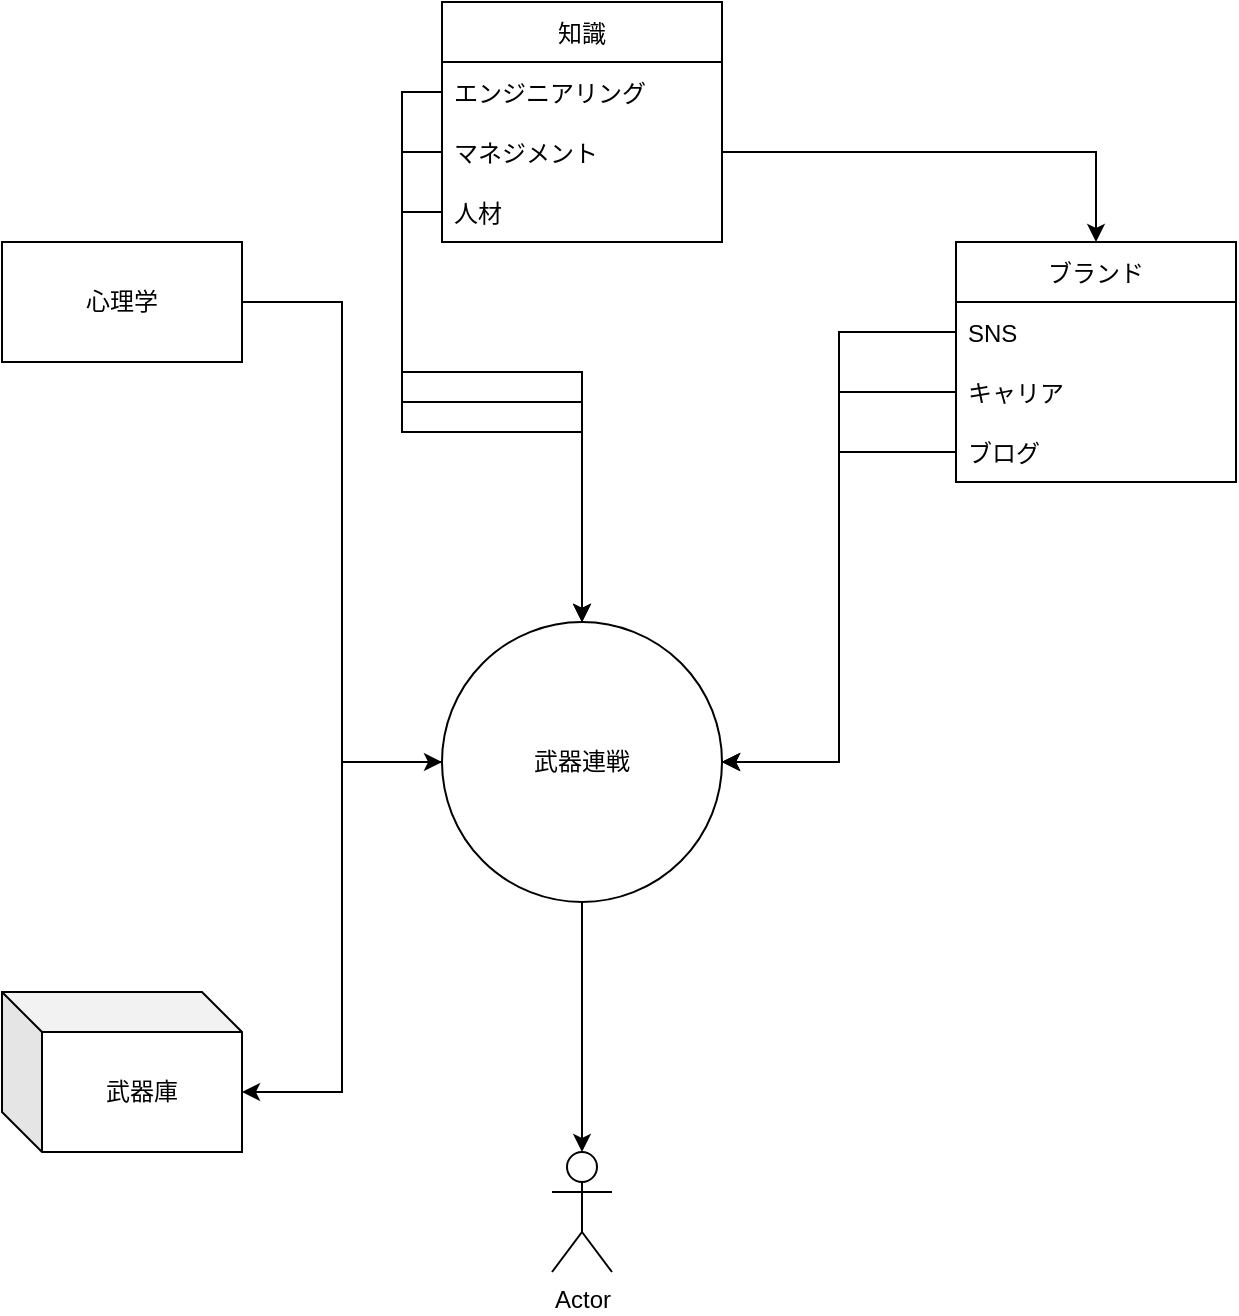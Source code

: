 <mxfile version="20.2.7" type="github">
  <diagram name="Page-1" id="97916047-d0de-89f5-080d-49f4d83e522f">
    <mxGraphModel dx="1581" dy="737" grid="1" gridSize="10" guides="1" tooltips="1" connect="1" arrows="1" fold="1" page="1" pageScale="1.5" pageWidth="1169" pageHeight="827" background="none" math="0" shadow="0">
      <root>
        <mxCell id="0" />
        <mxCell id="1" parent="0" />
        <mxCell id="0nxCwqBTvq34lqj69ZZ7-71" value="知識" style="swimlane;fontStyle=0;childLayout=stackLayout;horizontal=1;startSize=30;horizontalStack=0;resizeParent=1;resizeParentMax=0;resizeLast=0;collapsible=1;marginBottom=0;" vertex="1" parent="1">
          <mxGeometry x="788" y="395" width="140" height="120" as="geometry">
            <mxRectangle x="788" y="395" width="60" height="30" as="alternateBounds" />
          </mxGeometry>
        </mxCell>
        <mxCell id="0nxCwqBTvq34lqj69ZZ7-72" value="エンジニアリング" style="text;strokeColor=none;fillColor=none;align=left;verticalAlign=middle;spacingLeft=4;spacingRight=4;overflow=hidden;points=[[0,0.5],[1,0.5]];portConstraint=eastwest;rotatable=0;" vertex="1" parent="0nxCwqBTvq34lqj69ZZ7-71">
          <mxGeometry y="30" width="140" height="30" as="geometry" />
        </mxCell>
        <mxCell id="0nxCwqBTvq34lqj69ZZ7-73" value="マネジメント" style="text;strokeColor=none;fillColor=none;align=left;verticalAlign=middle;spacingLeft=4;spacingRight=4;overflow=hidden;points=[[0,0.5],[1,0.5]];portConstraint=eastwest;rotatable=0;" vertex="1" parent="0nxCwqBTvq34lqj69ZZ7-71">
          <mxGeometry y="60" width="140" height="30" as="geometry" />
        </mxCell>
        <mxCell id="0nxCwqBTvq34lqj69ZZ7-74" value="人材" style="text;strokeColor=none;fillColor=none;align=left;verticalAlign=middle;spacingLeft=4;spacingRight=4;overflow=hidden;points=[[0,0.5],[1,0.5]];portConstraint=eastwest;rotatable=0;" vertex="1" parent="0nxCwqBTvq34lqj69ZZ7-71">
          <mxGeometry y="90" width="140" height="30" as="geometry" />
        </mxCell>
        <mxCell id="0nxCwqBTvq34lqj69ZZ7-75" value="ブランド" style="swimlane;fontStyle=0;childLayout=stackLayout;horizontal=1;startSize=30;horizontalStack=0;resizeParent=1;resizeParentMax=0;resizeLast=0;collapsible=1;marginBottom=0;" vertex="1" parent="1">
          <mxGeometry x="1045" y="515" width="140" height="120" as="geometry">
            <mxRectangle x="1045" y="515" width="90" height="30" as="alternateBounds" />
          </mxGeometry>
        </mxCell>
        <mxCell id="0nxCwqBTvq34lqj69ZZ7-76" value="SNS" style="text;strokeColor=none;fillColor=none;align=left;verticalAlign=middle;spacingLeft=4;spacingRight=4;overflow=hidden;points=[[0,0.5],[1,0.5]];portConstraint=eastwest;rotatable=0;" vertex="1" parent="0nxCwqBTvq34lqj69ZZ7-75">
          <mxGeometry y="30" width="140" height="30" as="geometry" />
        </mxCell>
        <mxCell id="0nxCwqBTvq34lqj69ZZ7-77" value="キャリア" style="text;strokeColor=none;fillColor=none;align=left;verticalAlign=middle;spacingLeft=4;spacingRight=4;overflow=hidden;points=[[0,0.5],[1,0.5]];portConstraint=eastwest;rotatable=0;" vertex="1" parent="0nxCwqBTvq34lqj69ZZ7-75">
          <mxGeometry y="60" width="140" height="30" as="geometry" />
        </mxCell>
        <mxCell id="0nxCwqBTvq34lqj69ZZ7-78" value="ブログ" style="text;strokeColor=none;fillColor=none;align=left;verticalAlign=middle;spacingLeft=4;spacingRight=4;overflow=hidden;points=[[0,0.5],[1,0.5]];portConstraint=eastwest;rotatable=0;" vertex="1" parent="0nxCwqBTvq34lqj69ZZ7-75">
          <mxGeometry y="90" width="140" height="30" as="geometry" />
        </mxCell>
        <mxCell id="0nxCwqBTvq34lqj69ZZ7-94" style="edgeStyle=orthogonalEdgeStyle;rounded=0;orthogonalLoop=1;jettySize=auto;html=1;entryX=0;entryY=0.5;entryDx=0;entryDy=0;" edge="1" parent="1" source="0nxCwqBTvq34lqj69ZZ7-81" target="0nxCwqBTvq34lqj69ZZ7-84">
          <mxGeometry relative="1" as="geometry" />
        </mxCell>
        <mxCell id="0nxCwqBTvq34lqj69ZZ7-81" value="心理学" style="rounded=0;whiteSpace=wrap;html=1;" vertex="1" parent="1">
          <mxGeometry x="568" y="515" width="120" height="60" as="geometry" />
        </mxCell>
        <mxCell id="0nxCwqBTvq34lqj69ZZ7-83" style="edgeStyle=orthogonalEdgeStyle;rounded=0;orthogonalLoop=1;jettySize=auto;html=1;exitX=1;exitY=0.5;exitDx=0;exitDy=0;entryX=0.5;entryY=0;entryDx=0;entryDy=0;" edge="1" parent="1" source="0nxCwqBTvq34lqj69ZZ7-73" target="0nxCwqBTvq34lqj69ZZ7-75">
          <mxGeometry relative="1" as="geometry" />
        </mxCell>
        <mxCell id="0nxCwqBTvq34lqj69ZZ7-97" style="edgeStyle=orthogonalEdgeStyle;rounded=0;orthogonalLoop=1;jettySize=auto;html=1;entryX=0;entryY=0;entryDx=120;entryDy=50;entryPerimeter=0;" edge="1" parent="1" source="0nxCwqBTvq34lqj69ZZ7-84" target="0nxCwqBTvq34lqj69ZZ7-96">
          <mxGeometry relative="1" as="geometry" />
        </mxCell>
        <mxCell id="0nxCwqBTvq34lqj69ZZ7-99" style="edgeStyle=orthogonalEdgeStyle;rounded=0;orthogonalLoop=1;jettySize=auto;html=1;entryX=0.5;entryY=0;entryDx=0;entryDy=0;entryPerimeter=0;" edge="1" parent="1" source="0nxCwqBTvq34lqj69ZZ7-84" target="0nxCwqBTvq34lqj69ZZ7-98">
          <mxGeometry relative="1" as="geometry" />
        </mxCell>
        <mxCell id="0nxCwqBTvq34lqj69ZZ7-84" value="武器連戦" style="ellipse;whiteSpace=wrap;html=1;aspect=fixed;" vertex="1" parent="1">
          <mxGeometry x="788" y="705" width="140" height="140" as="geometry" />
        </mxCell>
        <mxCell id="0nxCwqBTvq34lqj69ZZ7-85" style="edgeStyle=orthogonalEdgeStyle;rounded=0;orthogonalLoop=1;jettySize=auto;html=1;entryX=1;entryY=0.5;entryDx=0;entryDy=0;" edge="1" parent="1" source="0nxCwqBTvq34lqj69ZZ7-78" target="0nxCwqBTvq34lqj69ZZ7-84">
          <mxGeometry relative="1" as="geometry" />
        </mxCell>
        <mxCell id="0nxCwqBTvq34lqj69ZZ7-86" style="edgeStyle=orthogonalEdgeStyle;rounded=0;orthogonalLoop=1;jettySize=auto;html=1;entryX=1;entryY=0.5;entryDx=0;entryDy=0;" edge="1" parent="1" source="0nxCwqBTvq34lqj69ZZ7-77" target="0nxCwqBTvq34lqj69ZZ7-84">
          <mxGeometry relative="1" as="geometry">
            <mxPoint x="918" y="695" as="targetPoint" />
          </mxGeometry>
        </mxCell>
        <mxCell id="0nxCwqBTvq34lqj69ZZ7-87" style="edgeStyle=orthogonalEdgeStyle;rounded=0;orthogonalLoop=1;jettySize=auto;html=1;entryX=1;entryY=0.5;entryDx=0;entryDy=0;" edge="1" parent="1" source="0nxCwqBTvq34lqj69ZZ7-76" target="0nxCwqBTvq34lqj69ZZ7-84">
          <mxGeometry relative="1" as="geometry" />
        </mxCell>
        <mxCell id="0nxCwqBTvq34lqj69ZZ7-92" style="edgeStyle=orthogonalEdgeStyle;rounded=0;orthogonalLoop=1;jettySize=auto;html=1;entryX=0.5;entryY=0;entryDx=0;entryDy=0;" edge="1" parent="1" source="0nxCwqBTvq34lqj69ZZ7-72" target="0nxCwqBTvq34lqj69ZZ7-84">
          <mxGeometry relative="1" as="geometry" />
        </mxCell>
        <mxCell id="0nxCwqBTvq34lqj69ZZ7-93" style="edgeStyle=orthogonalEdgeStyle;rounded=0;orthogonalLoop=1;jettySize=auto;html=1;entryX=0.5;entryY=0;entryDx=0;entryDy=0;" edge="1" parent="1" source="0nxCwqBTvq34lqj69ZZ7-73" target="0nxCwqBTvq34lqj69ZZ7-84">
          <mxGeometry relative="1" as="geometry">
            <mxPoint x="898" y="675" as="targetPoint" />
          </mxGeometry>
        </mxCell>
        <mxCell id="0nxCwqBTvq34lqj69ZZ7-96" value="武器庫" style="shape=cube;whiteSpace=wrap;html=1;boundedLbl=1;backgroundOutline=1;darkOpacity=0.05;darkOpacity2=0.1;" vertex="1" parent="1">
          <mxGeometry x="568" y="890" width="120" height="80" as="geometry" />
        </mxCell>
        <mxCell id="0nxCwqBTvq34lqj69ZZ7-98" value="Actor" style="shape=umlActor;verticalLabelPosition=bottom;verticalAlign=top;html=1;outlineConnect=0;" vertex="1" parent="1">
          <mxGeometry x="843" y="970" width="30" height="60" as="geometry" />
        </mxCell>
        <mxCell id="0nxCwqBTvq34lqj69ZZ7-102" style="edgeStyle=orthogonalEdgeStyle;rounded=0;orthogonalLoop=1;jettySize=auto;html=1;entryX=0.5;entryY=0;entryDx=0;entryDy=0;" edge="1" parent="1" source="0nxCwqBTvq34lqj69ZZ7-74" target="0nxCwqBTvq34lqj69ZZ7-84">
          <mxGeometry relative="1" as="geometry" />
        </mxCell>
      </root>
    </mxGraphModel>
  </diagram>
</mxfile>
